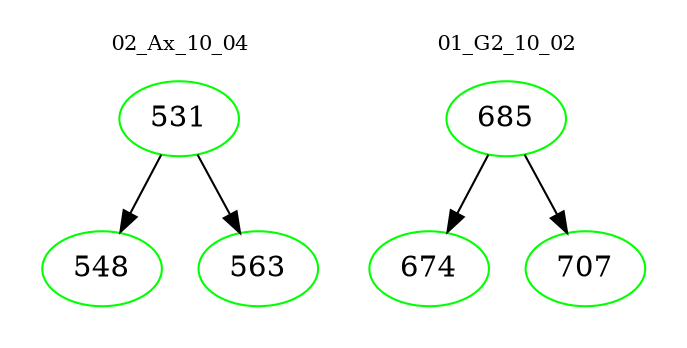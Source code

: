 digraph{
subgraph cluster_0 {
color = white
label = "02_Ax_10_04";
fontsize=10;
T0_531 [label="531", color="green"]
T0_531 -> T0_548 [color="black"]
T0_548 [label="548", color="green"]
T0_531 -> T0_563 [color="black"]
T0_563 [label="563", color="green"]
}
subgraph cluster_1 {
color = white
label = "01_G2_10_02";
fontsize=10;
T1_685 [label="685", color="green"]
T1_685 -> T1_674 [color="black"]
T1_674 [label="674", color="green"]
T1_685 -> T1_707 [color="black"]
T1_707 [label="707", color="green"]
}
}
